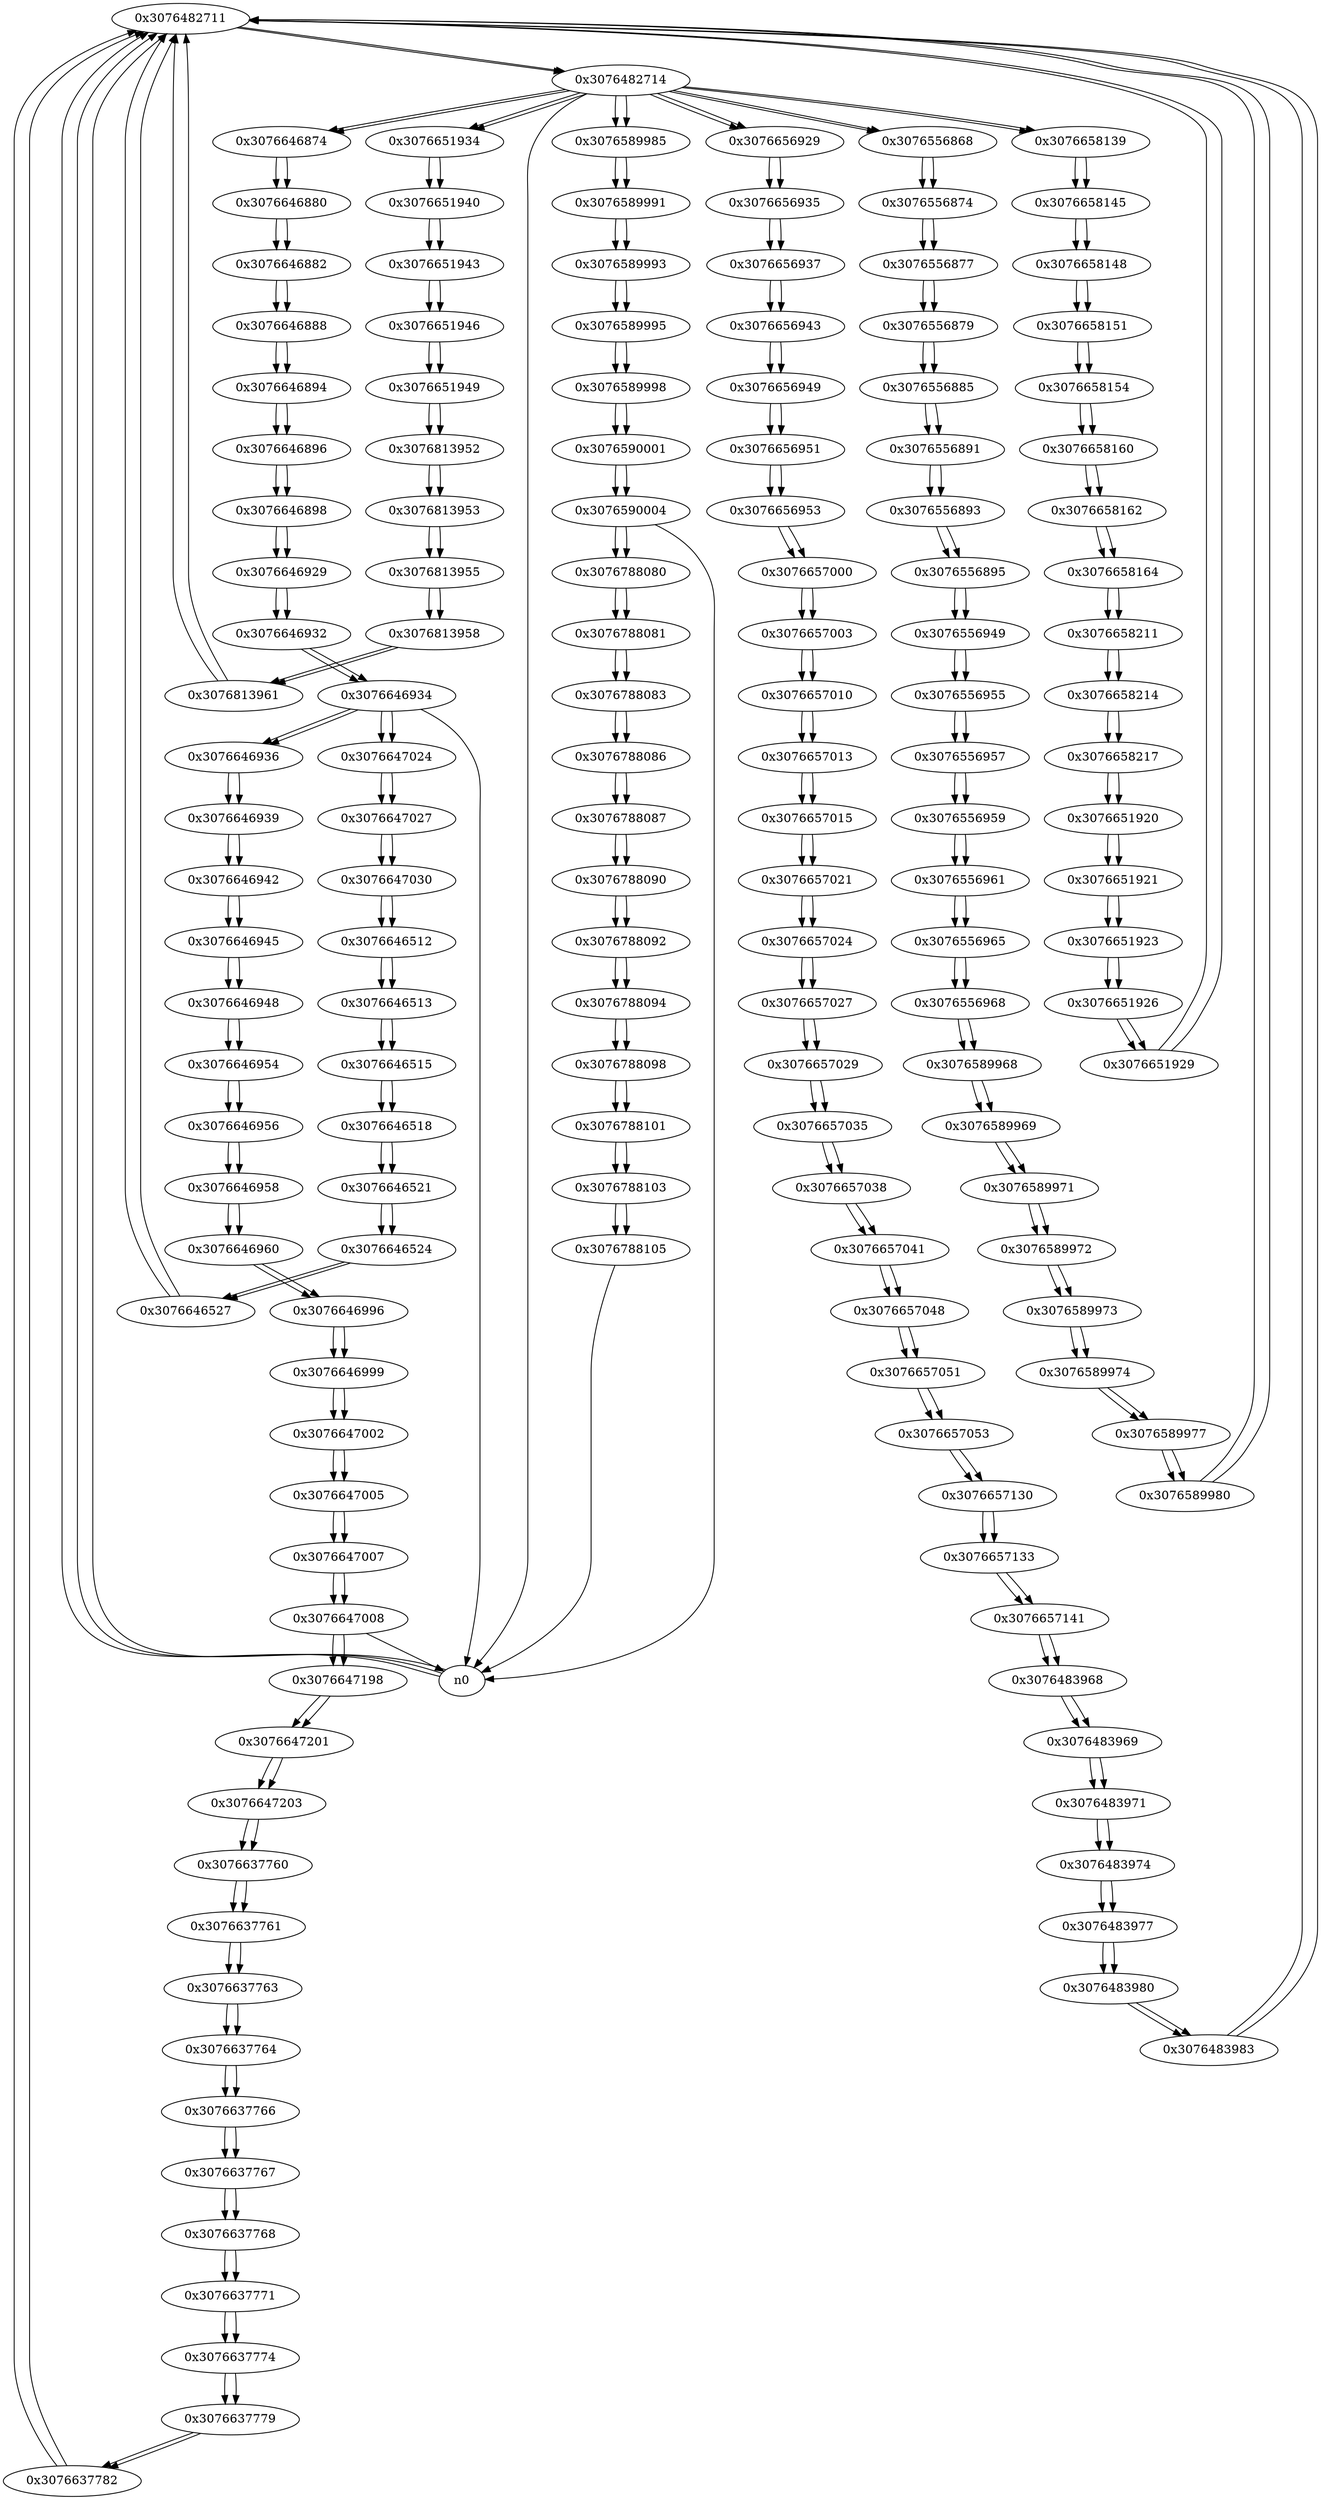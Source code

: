 digraph G{
/* nodes */
  n1 [label="0x3076482711"]
  n2 [label="0x3076482714"]
  n3 [label="0x3076589985"]
  n4 [label="0x3076589991"]
  n5 [label="0x3076589993"]
  n6 [label="0x3076589995"]
  n7 [label="0x3076589998"]
  n8 [label="0x3076590001"]
  n9 [label="0x3076590004"]
  n10 [label="0x3076788080"]
  n11 [label="0x3076788081"]
  n12 [label="0x3076788083"]
  n13 [label="0x3076788086"]
  n14 [label="0x3076788087"]
  n15 [label="0x3076788090"]
  n16 [label="0x3076788092"]
  n17 [label="0x3076788094"]
  n18 [label="0x3076788098"]
  n19 [label="0x3076788101"]
  n20 [label="0x3076788103"]
  n21 [label="0x3076788105"]
  n22 [label="0x3076556868"]
  n23 [label="0x3076556874"]
  n24 [label="0x3076556877"]
  n25 [label="0x3076556879"]
  n26 [label="0x3076556885"]
  n27 [label="0x3076556891"]
  n28 [label="0x3076556893"]
  n29 [label="0x3076556895"]
  n30 [label="0x3076556949"]
  n31 [label="0x3076556955"]
  n32 [label="0x3076556957"]
  n33 [label="0x3076556959"]
  n34 [label="0x3076556961"]
  n35 [label="0x3076556965"]
  n36 [label="0x3076556968"]
  n37 [label="0x3076589968"]
  n38 [label="0x3076589969"]
  n39 [label="0x3076589971"]
  n40 [label="0x3076589972"]
  n41 [label="0x3076589973"]
  n42 [label="0x3076589974"]
  n43 [label="0x3076589977"]
  n44 [label="0x3076589980"]
  n45 [label="0x3076646874"]
  n46 [label="0x3076646880"]
  n47 [label="0x3076646882"]
  n48 [label="0x3076646888"]
  n49 [label="0x3076646894"]
  n50 [label="0x3076646896"]
  n51 [label="0x3076646898"]
  n52 [label="0x3076646929"]
  n53 [label="0x3076646932"]
  n54 [label="0x3076646934"]
  n55 [label="0x3076646936"]
  n56 [label="0x3076646939"]
  n57 [label="0x3076646942"]
  n58 [label="0x3076646945"]
  n59 [label="0x3076646948"]
  n60 [label="0x3076646954"]
  n61 [label="0x3076646956"]
  n62 [label="0x3076646958"]
  n63 [label="0x3076646960"]
  n64 [label="0x3076646996"]
  n65 [label="0x3076646999"]
  n66 [label="0x3076647002"]
  n67 [label="0x3076647005"]
  n68 [label="0x3076647007"]
  n69 [label="0x3076647008"]
  n70 [label="0x3076647198"]
  n71 [label="0x3076647201"]
  n72 [label="0x3076647203"]
  n73 [label="0x3076637760"]
  n74 [label="0x3076637761"]
  n75 [label="0x3076637763"]
  n76 [label="0x3076637764"]
  n77 [label="0x3076637766"]
  n78 [label="0x3076637767"]
  n79 [label="0x3076637768"]
  n80 [label="0x3076637771"]
  n81 [label="0x3076637774"]
  n82 [label="0x3076637779"]
  n83 [label="0x3076637782"]
  n84 [label="0x3076658139"]
  n85 [label="0x3076658145"]
  n86 [label="0x3076658148"]
  n87 [label="0x3076658151"]
  n88 [label="0x3076658154"]
  n89 [label="0x3076658160"]
  n90 [label="0x3076658162"]
  n91 [label="0x3076658164"]
  n92 [label="0x3076658211"]
  n93 [label="0x3076658214"]
  n94 [label="0x3076658217"]
  n95 [label="0x3076651920"]
  n96 [label="0x3076651921"]
  n97 [label="0x3076651923"]
  n98 [label="0x3076651926"]
  n99 [label="0x3076651929"]
  n100 [label="0x3076651934"]
  n101 [label="0x3076651940"]
  n102 [label="0x3076651943"]
  n103 [label="0x3076651946"]
  n104 [label="0x3076651949"]
  n105 [label="0x3076813952"]
  n106 [label="0x3076813953"]
  n107 [label="0x3076813955"]
  n108 [label="0x3076813958"]
  n109 [label="0x3076813961"]
  n110 [label="0x3076656929"]
  n111 [label="0x3076656935"]
  n112 [label="0x3076656937"]
  n113 [label="0x3076656943"]
  n114 [label="0x3076656949"]
  n115 [label="0x3076656951"]
  n116 [label="0x3076656953"]
  n117 [label="0x3076657000"]
  n118 [label="0x3076657003"]
  n119 [label="0x3076657010"]
  n120 [label="0x3076657013"]
  n121 [label="0x3076657015"]
  n122 [label="0x3076657021"]
  n123 [label="0x3076657024"]
  n124 [label="0x3076657027"]
  n125 [label="0x3076657029"]
  n126 [label="0x3076657035"]
  n127 [label="0x3076657038"]
  n128 [label="0x3076657041"]
  n129 [label="0x3076657048"]
  n130 [label="0x3076657051"]
  n131 [label="0x3076657053"]
  n132 [label="0x3076657130"]
  n133 [label="0x3076657133"]
  n134 [label="0x3076657141"]
  n135 [label="0x3076483968"]
  n136 [label="0x3076483969"]
  n137 [label="0x3076483971"]
  n138 [label="0x3076483974"]
  n139 [label="0x3076483977"]
  n140 [label="0x3076483980"]
  n141 [label="0x3076483983"]
  n142 [label="0x3076647024"]
  n143 [label="0x3076647027"]
  n144 [label="0x3076647030"]
  n145 [label="0x3076646512"]
  n146 [label="0x3076646513"]
  n147 [label="0x3076646515"]
  n148 [label="0x3076646518"]
  n149 [label="0x3076646521"]
  n150 [label="0x3076646524"]
  n151 [label="0x3076646527"]
/* edges */
n1 -> n2;
n151 -> n1;
n141 -> n1;
n109 -> n1;
n99 -> n1;
n83 -> n1;
n0 -> n1;
n0 -> n1;
n44 -> n1;
n0 -> n1;
n2 -> n45;
n2 -> n110;
n2 -> n100;
n2 -> n84;
n2 -> n3;
n2 -> n22;
n2 -> n0;
n1 -> n2;
n3 -> n4;
n2 -> n3;
n4 -> n5;
n3 -> n4;
n5 -> n6;
n4 -> n5;
n6 -> n7;
n5 -> n6;
n7 -> n8;
n6 -> n7;
n8 -> n9;
n7 -> n8;
n9 -> n10;
n9 -> n0;
n8 -> n9;
n10 -> n11;
n9 -> n10;
n11 -> n12;
n10 -> n11;
n12 -> n13;
n11 -> n12;
n13 -> n14;
n12 -> n13;
n14 -> n15;
n13 -> n14;
n15 -> n16;
n14 -> n15;
n16 -> n17;
n15 -> n16;
n17 -> n18;
n16 -> n17;
n18 -> n19;
n17 -> n18;
n19 -> n20;
n18 -> n19;
n20 -> n21;
n19 -> n20;
n21 -> n0;
n20 -> n21;
n22 -> n23;
n2 -> n22;
n23 -> n24;
n22 -> n23;
n24 -> n25;
n23 -> n24;
n25 -> n26;
n24 -> n25;
n26 -> n27;
n25 -> n26;
n27 -> n28;
n26 -> n27;
n28 -> n29;
n27 -> n28;
n29 -> n30;
n28 -> n29;
n30 -> n31;
n29 -> n30;
n31 -> n32;
n30 -> n31;
n32 -> n33;
n31 -> n32;
n33 -> n34;
n32 -> n33;
n34 -> n35;
n33 -> n34;
n35 -> n36;
n34 -> n35;
n36 -> n37;
n35 -> n36;
n37 -> n38;
n36 -> n37;
n38 -> n39;
n37 -> n38;
n39 -> n40;
n38 -> n39;
n40 -> n41;
n39 -> n40;
n41 -> n42;
n40 -> n41;
n42 -> n43;
n41 -> n42;
n43 -> n44;
n42 -> n43;
n44 -> n1;
n43 -> n44;
n45 -> n46;
n2 -> n45;
n46 -> n47;
n45 -> n46;
n47 -> n48;
n46 -> n47;
n48 -> n49;
n47 -> n48;
n49 -> n50;
n48 -> n49;
n50 -> n51;
n49 -> n50;
n51 -> n52;
n50 -> n51;
n52 -> n53;
n51 -> n52;
n53 -> n54;
n52 -> n53;
n54 -> n55;
n54 -> n142;
n54 -> n0;
n53 -> n54;
n55 -> n56;
n54 -> n55;
n56 -> n57;
n55 -> n56;
n57 -> n58;
n56 -> n57;
n58 -> n59;
n57 -> n58;
n59 -> n60;
n58 -> n59;
n60 -> n61;
n59 -> n60;
n61 -> n62;
n60 -> n61;
n62 -> n63;
n61 -> n62;
n63 -> n64;
n62 -> n63;
n64 -> n65;
n63 -> n64;
n65 -> n66;
n64 -> n65;
n66 -> n67;
n65 -> n66;
n67 -> n68;
n66 -> n67;
n68 -> n69;
n67 -> n68;
n69 -> n0;
n69 -> n70;
n68 -> n69;
n70 -> n71;
n69 -> n70;
n71 -> n72;
n70 -> n71;
n72 -> n73;
n71 -> n72;
n73 -> n74;
n72 -> n73;
n74 -> n75;
n73 -> n74;
n75 -> n76;
n74 -> n75;
n76 -> n77;
n75 -> n76;
n77 -> n78;
n76 -> n77;
n78 -> n79;
n77 -> n78;
n79 -> n80;
n78 -> n79;
n80 -> n81;
n79 -> n80;
n81 -> n82;
n80 -> n81;
n82 -> n83;
n81 -> n82;
n83 -> n1;
n82 -> n83;
n84 -> n85;
n2 -> n84;
n85 -> n86;
n84 -> n85;
n86 -> n87;
n85 -> n86;
n87 -> n88;
n86 -> n87;
n88 -> n89;
n87 -> n88;
n89 -> n90;
n88 -> n89;
n90 -> n91;
n89 -> n90;
n91 -> n92;
n90 -> n91;
n92 -> n93;
n91 -> n92;
n93 -> n94;
n92 -> n93;
n94 -> n95;
n93 -> n94;
n95 -> n96;
n94 -> n95;
n96 -> n97;
n95 -> n96;
n97 -> n98;
n96 -> n97;
n98 -> n99;
n97 -> n98;
n99 -> n1;
n98 -> n99;
n100 -> n101;
n2 -> n100;
n101 -> n102;
n100 -> n101;
n102 -> n103;
n101 -> n102;
n103 -> n104;
n102 -> n103;
n104 -> n105;
n103 -> n104;
n105 -> n106;
n104 -> n105;
n106 -> n107;
n105 -> n106;
n107 -> n108;
n106 -> n107;
n108 -> n109;
n107 -> n108;
n109 -> n1;
n108 -> n109;
n110 -> n111;
n2 -> n110;
n111 -> n112;
n110 -> n111;
n112 -> n113;
n111 -> n112;
n113 -> n114;
n112 -> n113;
n114 -> n115;
n113 -> n114;
n115 -> n116;
n114 -> n115;
n116 -> n117;
n115 -> n116;
n117 -> n118;
n116 -> n117;
n118 -> n119;
n117 -> n118;
n119 -> n120;
n118 -> n119;
n120 -> n121;
n119 -> n120;
n121 -> n122;
n120 -> n121;
n122 -> n123;
n121 -> n122;
n123 -> n124;
n122 -> n123;
n124 -> n125;
n123 -> n124;
n125 -> n126;
n124 -> n125;
n126 -> n127;
n125 -> n126;
n127 -> n128;
n126 -> n127;
n128 -> n129;
n127 -> n128;
n129 -> n130;
n128 -> n129;
n130 -> n131;
n129 -> n130;
n131 -> n132;
n130 -> n131;
n132 -> n133;
n131 -> n132;
n133 -> n134;
n132 -> n133;
n134 -> n135;
n133 -> n134;
n135 -> n136;
n134 -> n135;
n136 -> n137;
n135 -> n136;
n137 -> n138;
n136 -> n137;
n138 -> n139;
n137 -> n138;
n139 -> n140;
n138 -> n139;
n140 -> n141;
n139 -> n140;
n141 -> n1;
n140 -> n141;
n142 -> n143;
n54 -> n142;
n143 -> n144;
n142 -> n143;
n144 -> n145;
n143 -> n144;
n145 -> n146;
n144 -> n145;
n146 -> n147;
n145 -> n146;
n147 -> n148;
n146 -> n147;
n148 -> n149;
n147 -> n148;
n149 -> n150;
n148 -> n149;
n150 -> n151;
n149 -> n150;
n151 -> n1;
n150 -> n151;
}
